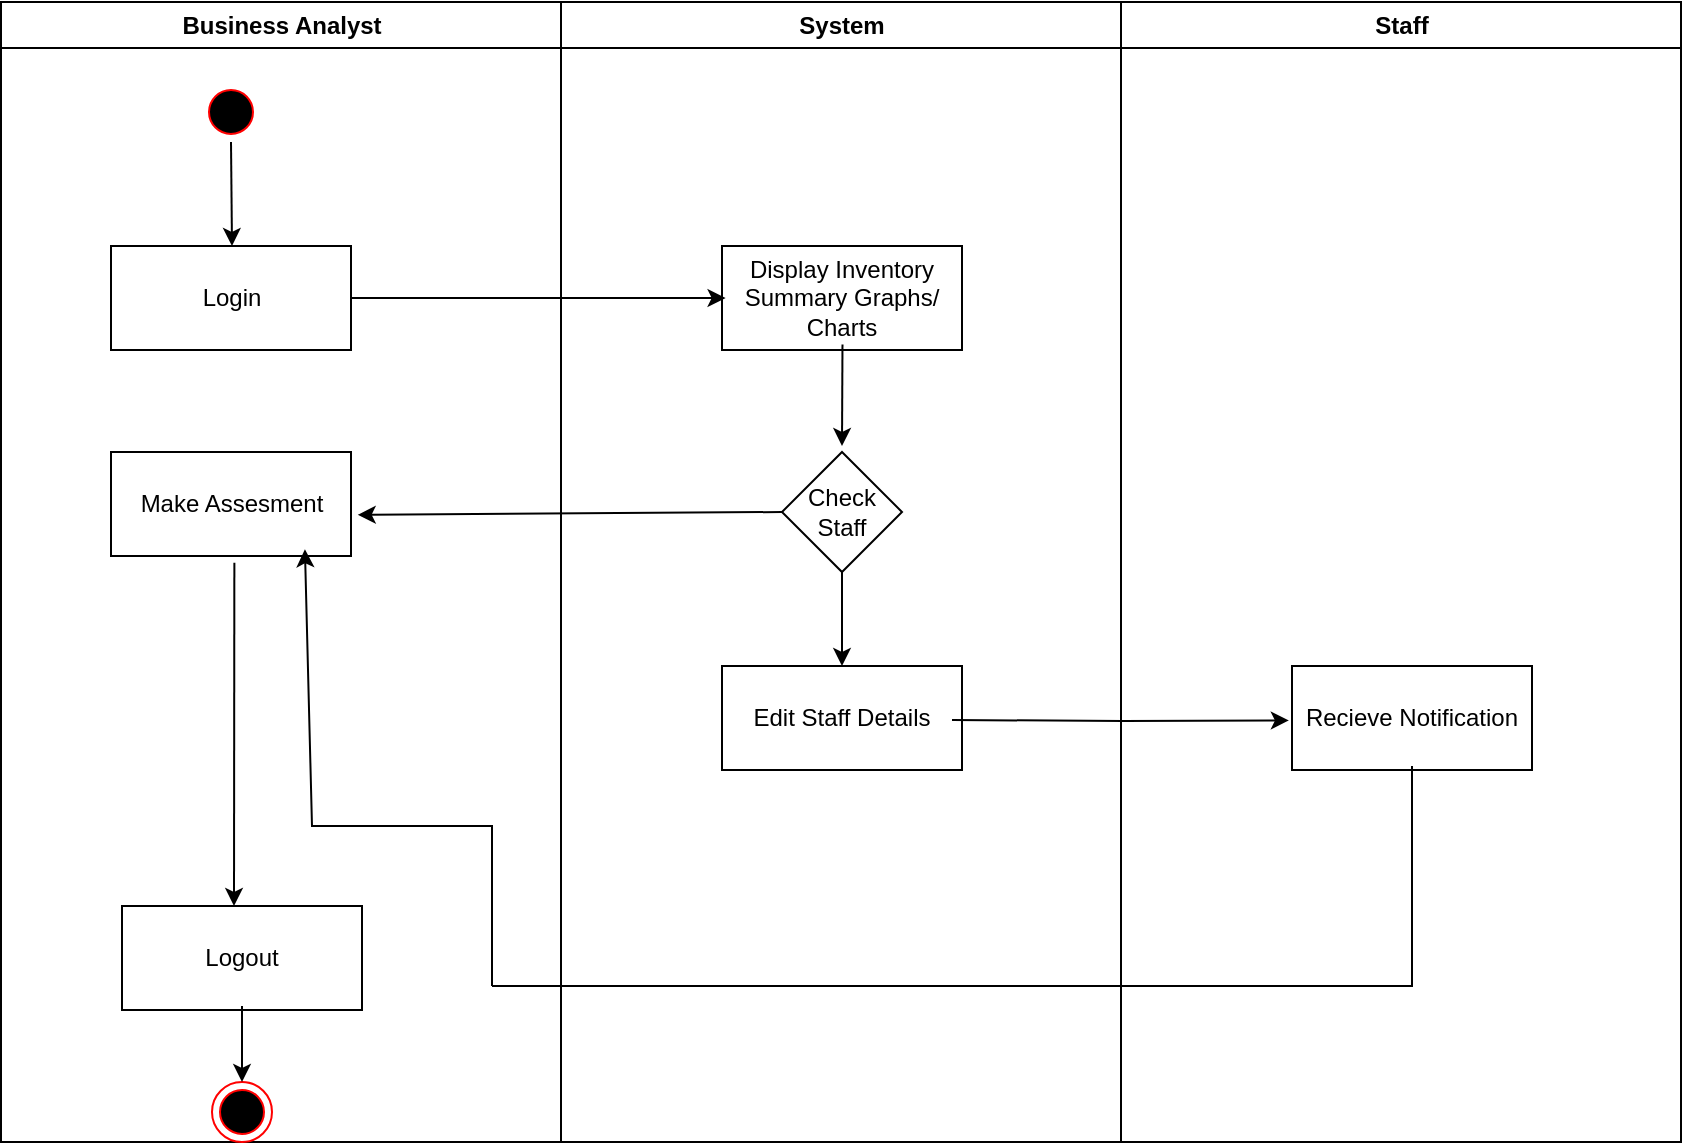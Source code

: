 <mxfile version="17.2.4" type="device"><diagram name="Page-1" id="e7e014a7-5840-1c2e-5031-d8a46d1fe8dd"><mxGraphModel dx="1038" dy="689" grid="1" gridSize="10" guides="1" tooltips="1" connect="1" arrows="1" fold="1" page="1" pageScale="1" pageWidth="1169" pageHeight="826" background="none" math="0" shadow="0"><root><mxCell id="0"/><mxCell id="1" parent="0"/><mxCell id="2" value="Business Analyst" style="swimlane;whiteSpace=wrap" parent="1" vertex="1"><mxGeometry x="164.5" y="128" width="280" height="570" as="geometry"/></mxCell><mxCell id="5" value="" style="ellipse;shape=startState;fillColor=#000000;strokeColor=#ff0000;" parent="2" vertex="1"><mxGeometry x="100" y="40" width="30" height="30" as="geometry"/></mxCell><mxCell id="stht1rcH1Bdwr-ii4gJ6-42" value="Login" style="rounded=0;whiteSpace=wrap;html=1;" vertex="1" parent="2"><mxGeometry x="55" y="122" width="120" height="52" as="geometry"/></mxCell><mxCell id="stht1rcH1Bdwr-ii4gJ6-43" value="" style="endArrow=classic;html=1;rounded=0;exitX=0.5;exitY=1;exitDx=0;exitDy=0;" edge="1" parent="2" source="5"><mxGeometry width="50" height="50" relative="1" as="geometry"><mxPoint x="335.5" y="292" as="sourcePoint"/><mxPoint x="115.5" y="122" as="targetPoint"/></mxGeometry></mxCell><mxCell id="stht1rcH1Bdwr-ii4gJ6-47" value="Make Assesment" style="rounded=0;whiteSpace=wrap;html=1;" vertex="1" parent="2"><mxGeometry x="55" y="225" width="120" height="52" as="geometry"/></mxCell><mxCell id="stht1rcH1Bdwr-ii4gJ6-48" value="Logout" style="rounded=0;whiteSpace=wrap;html=1;" vertex="1" parent="2"><mxGeometry x="60.5" y="452" width="120" height="52" as="geometry"/></mxCell><mxCell id="38" value="" style="ellipse;shape=endState;fillColor=#000000;strokeColor=#ff0000" parent="2" vertex="1"><mxGeometry x="105.5" y="540" width="30" height="30" as="geometry"/></mxCell><mxCell id="stht1rcH1Bdwr-ii4gJ6-52" value="" style="endArrow=classic;html=1;rounded=0;exitX=0.514;exitY=1.065;exitDx=0;exitDy=0;exitPerimeter=0;" edge="1" parent="2" source="stht1rcH1Bdwr-ii4gJ6-47"><mxGeometry width="50" height="50" relative="1" as="geometry"><mxPoint x="345.5" y="292" as="sourcePoint"/><mxPoint x="116.5" y="452" as="targetPoint"/></mxGeometry></mxCell><mxCell id="stht1rcH1Bdwr-ii4gJ6-59" value="" style="endArrow=classic;html=1;rounded=0;entryX=0.5;entryY=0;entryDx=0;entryDy=0;" edge="1" parent="2" target="38"><mxGeometry width="50" height="50" relative="1" as="geometry"><mxPoint x="120.5" y="502" as="sourcePoint"/><mxPoint x="385.5" y="232" as="targetPoint"/></mxGeometry></mxCell><mxCell id="3" value="System" style="swimlane;whiteSpace=wrap" parent="1" vertex="1"><mxGeometry x="444.5" y="128" width="280" height="570" as="geometry"/></mxCell><mxCell id="stht1rcH1Bdwr-ii4gJ6-45" value="Display Inventory Summary Graphs/ Charts" style="rounded=0;whiteSpace=wrap;html=1;" vertex="1" parent="3"><mxGeometry x="80.5" y="122" width="120" height="52" as="geometry"/></mxCell><mxCell id="stht1rcH1Bdwr-ii4gJ6-46" value="Edit Staff Details" style="rounded=0;whiteSpace=wrap;html=1;" vertex="1" parent="3"><mxGeometry x="80.5" y="332" width="120" height="52" as="geometry"/></mxCell><mxCell id="stht1rcH1Bdwr-ii4gJ6-49" value="Check Staff" style="rhombus;whiteSpace=wrap;html=1;" vertex="1" parent="3"><mxGeometry x="110.5" y="225" width="60" height="60" as="geometry"/></mxCell><mxCell id="stht1rcH1Bdwr-ii4gJ6-53" value="" style="endArrow=classic;html=1;rounded=0;exitX=0.502;exitY=0.946;exitDx=0;exitDy=0;exitPerimeter=0;" edge="1" parent="3" source="stht1rcH1Bdwr-ii4gJ6-45"><mxGeometry width="50" height="50" relative="1" as="geometry"><mxPoint x="195.5" y="212" as="sourcePoint"/><mxPoint x="140.5" y="222" as="targetPoint"/></mxGeometry></mxCell><mxCell id="stht1rcH1Bdwr-ii4gJ6-54" value="" style="endArrow=classic;html=1;rounded=0;exitX=0.5;exitY=1;exitDx=0;exitDy=0;" edge="1" parent="3" source="stht1rcH1Bdwr-ii4gJ6-49"><mxGeometry width="50" height="50" relative="1" as="geometry"><mxPoint x="85.5" y="312" as="sourcePoint"/><mxPoint x="140.5" y="332" as="targetPoint"/></mxGeometry></mxCell><mxCell id="4" value="Staff" style="swimlane;whiteSpace=wrap" parent="1" vertex="1"><mxGeometry x="724.5" y="128" width="280" height="570" as="geometry"/></mxCell><mxCell id="stht1rcH1Bdwr-ii4gJ6-50" value="Recieve Notification" style="rounded=0;whiteSpace=wrap;html=1;" vertex="1" parent="4"><mxGeometry x="85.5" y="332" width="120" height="52" as="geometry"/></mxCell><mxCell id="stht1rcH1Bdwr-ii4gJ6-51" value="" style="endArrow=classic;html=1;rounded=0;exitX=1.001;exitY=0.5;exitDx=0;exitDy=0;exitPerimeter=0;entryX=0.015;entryY=0.5;entryDx=0;entryDy=0;entryPerimeter=0;" edge="1" parent="1" source="stht1rcH1Bdwr-ii4gJ6-42" target="stht1rcH1Bdwr-ii4gJ6-45"><mxGeometry width="50" height="50" relative="1" as="geometry"><mxPoint x="280" y="300" as="sourcePoint"/><mxPoint x="280" y="390" as="targetPoint"/></mxGeometry></mxCell><mxCell id="stht1rcH1Bdwr-ii4gJ6-55" value="" style="endArrow=classic;html=1;rounded=0;entryX=1.028;entryY=0.604;entryDx=0;entryDy=0;entryPerimeter=0;exitX=0;exitY=0.5;exitDx=0;exitDy=0;" edge="1" parent="1" source="stht1rcH1Bdwr-ii4gJ6-49" target="stht1rcH1Bdwr-ii4gJ6-47"><mxGeometry width="50" height="50" relative="1" as="geometry"><mxPoint x="540" y="450" as="sourcePoint"/><mxPoint x="590" y="400" as="targetPoint"/></mxGeometry></mxCell><mxCell id="stht1rcH1Bdwr-ii4gJ6-56" style="edgeStyle=orthogonalEdgeStyle;rounded=0;orthogonalLoop=1;jettySize=auto;html=1;entryX=-0.013;entryY=0.523;entryDx=0;entryDy=0;entryPerimeter=0;" edge="1" parent="1" target="stht1rcH1Bdwr-ii4gJ6-50"><mxGeometry relative="1" as="geometry"><mxPoint x="640" y="487" as="sourcePoint"/></mxGeometry></mxCell><mxCell id="stht1rcH1Bdwr-ii4gJ6-57" style="edgeStyle=orthogonalEdgeStyle;rounded=0;orthogonalLoop=1;jettySize=auto;html=1;endArrow=none;endFill=0;" edge="1" parent="1"><mxGeometry relative="1" as="geometry"><mxPoint x="410" y="620" as="targetPoint"/><mxPoint x="870" y="510" as="sourcePoint"/><Array as="points"><mxPoint x="870" y="600"/><mxPoint x="870" y="600"/></Array></mxGeometry></mxCell><mxCell id="stht1rcH1Bdwr-ii4gJ6-58" value="" style="endArrow=classic;html=1;rounded=0;entryX=0.808;entryY=0.935;entryDx=0;entryDy=0;entryPerimeter=0;" edge="1" parent="1" target="stht1rcH1Bdwr-ii4gJ6-47"><mxGeometry width="50" height="50" relative="1" as="geometry"><mxPoint x="410" y="620" as="sourcePoint"/><mxPoint x="410" y="480" as="targetPoint"/><Array as="points"><mxPoint x="410" y="540"/><mxPoint x="320" y="540"/></Array></mxGeometry></mxCell></root></mxGraphModel></diagram></mxfile>